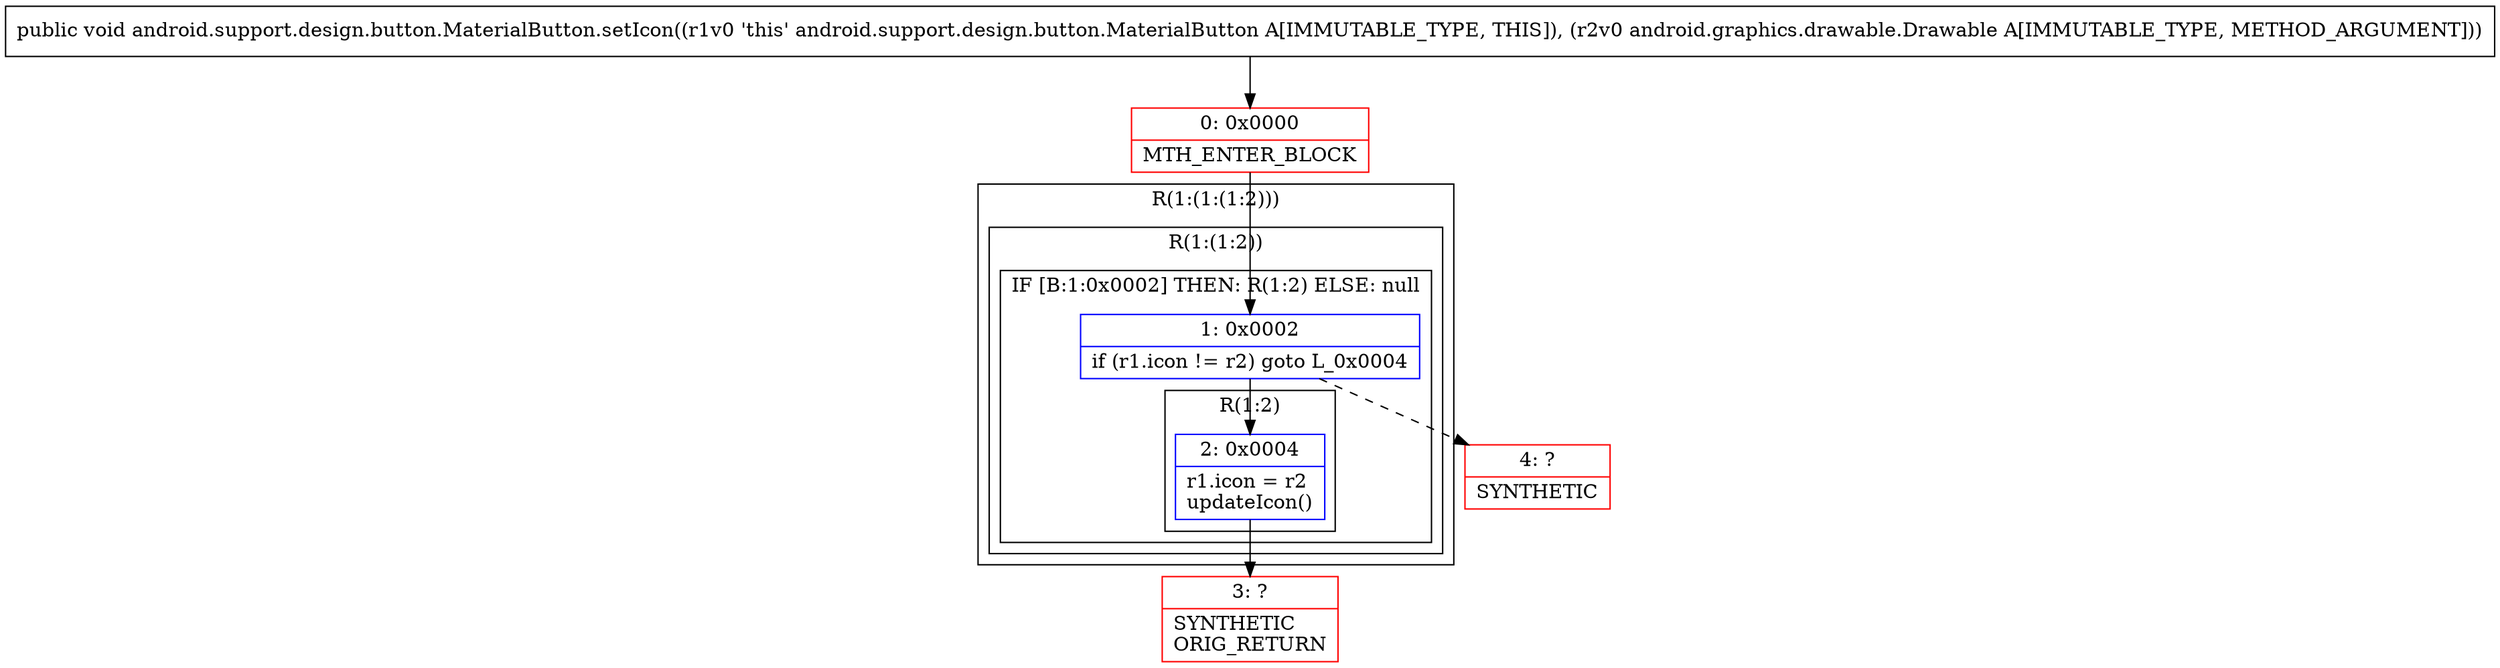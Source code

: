 digraph "CFG forandroid.support.design.button.MaterialButton.setIcon(Landroid\/graphics\/drawable\/Drawable;)V" {
subgraph cluster_Region_1230486191 {
label = "R(1:(1:(1:2)))";
node [shape=record,color=blue];
subgraph cluster_Region_1578136816 {
label = "R(1:(1:2))";
node [shape=record,color=blue];
subgraph cluster_IfRegion_1497155584 {
label = "IF [B:1:0x0002] THEN: R(1:2) ELSE: null";
node [shape=record,color=blue];
Node_1 [shape=record,label="{1\:\ 0x0002|if (r1.icon != r2) goto L_0x0004\l}"];
subgraph cluster_Region_1901528221 {
label = "R(1:2)";
node [shape=record,color=blue];
Node_2 [shape=record,label="{2\:\ 0x0004|r1.icon = r2\lupdateIcon()\l}"];
}
}
}
}
Node_0 [shape=record,color=red,label="{0\:\ 0x0000|MTH_ENTER_BLOCK\l}"];
Node_3 [shape=record,color=red,label="{3\:\ ?|SYNTHETIC\lORIG_RETURN\l}"];
Node_4 [shape=record,color=red,label="{4\:\ ?|SYNTHETIC\l}"];
MethodNode[shape=record,label="{public void android.support.design.button.MaterialButton.setIcon((r1v0 'this' android.support.design.button.MaterialButton A[IMMUTABLE_TYPE, THIS]), (r2v0 android.graphics.drawable.Drawable A[IMMUTABLE_TYPE, METHOD_ARGUMENT])) }"];
MethodNode -> Node_0;
Node_1 -> Node_2;
Node_1 -> Node_4[style=dashed];
Node_2 -> Node_3;
Node_0 -> Node_1;
}

